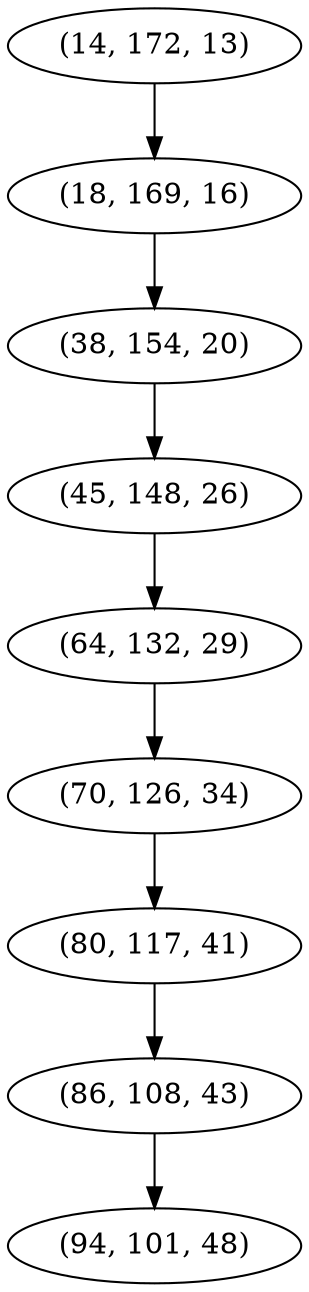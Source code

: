 digraph tree {
    "(14, 172, 13)";
    "(18, 169, 16)";
    "(38, 154, 20)";
    "(45, 148, 26)";
    "(64, 132, 29)";
    "(70, 126, 34)";
    "(80, 117, 41)";
    "(86, 108, 43)";
    "(94, 101, 48)";
    "(14, 172, 13)" -> "(18, 169, 16)";
    "(18, 169, 16)" -> "(38, 154, 20)";
    "(38, 154, 20)" -> "(45, 148, 26)";
    "(45, 148, 26)" -> "(64, 132, 29)";
    "(64, 132, 29)" -> "(70, 126, 34)";
    "(70, 126, 34)" -> "(80, 117, 41)";
    "(80, 117, 41)" -> "(86, 108, 43)";
    "(86, 108, 43)" -> "(94, 101, 48)";
}
